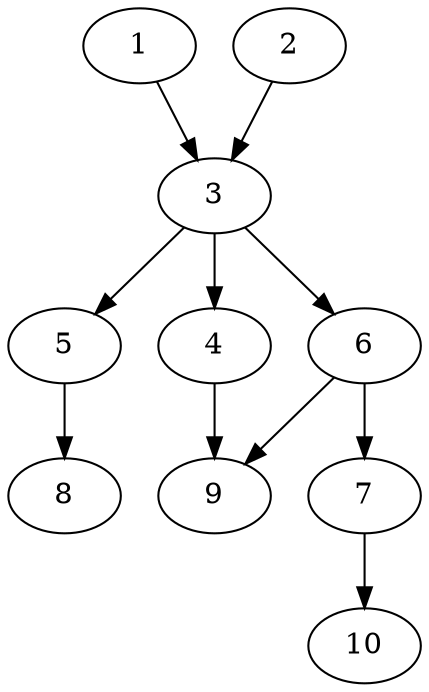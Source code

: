 // DAG automatically generated by daggen at Thu Oct  3 13:58:05 2019
// ./daggen --dot -n 10 --ccr 0.5 --fat 0.5 --regular 0.5 --density 0.6 --mindata 5242880 --maxdata 52428800 
digraph G {
  1 [size="74592256", alpha="0.05", expect_size="37296128"] 
  1 -> 3 [size ="37296128"]
  2 [size="33218560", alpha="0.18", expect_size="16609280"] 
  2 -> 3 [size ="16609280"]
  3 [size="103622656", alpha="0.16", expect_size="51811328"] 
  3 -> 4 [size ="51811328"]
  3 -> 5 [size ="51811328"]
  3 -> 6 [size ="51811328"]
  4 [size="72073216", alpha="0.20", expect_size="36036608"] 
  4 -> 9 [size ="36036608"]
  5 [size="42395648", alpha="0.12", expect_size="21197824"] 
  5 -> 8 [size ="21197824"]
  6 [size="96260096", alpha="0.03", expect_size="48130048"] 
  6 -> 7 [size ="48130048"]
  6 -> 9 [size ="48130048"]
  7 [size="14600192", alpha="0.12", expect_size="7300096"] 
  7 -> 10 [size ="7300096"]
  8 [size="38012928", alpha="0.05", expect_size="19006464"] 
  9 [size="46833664", alpha="0.09", expect_size="23416832"] 
  10 [size="47677440", alpha="0.19", expect_size="23838720"] 
}
